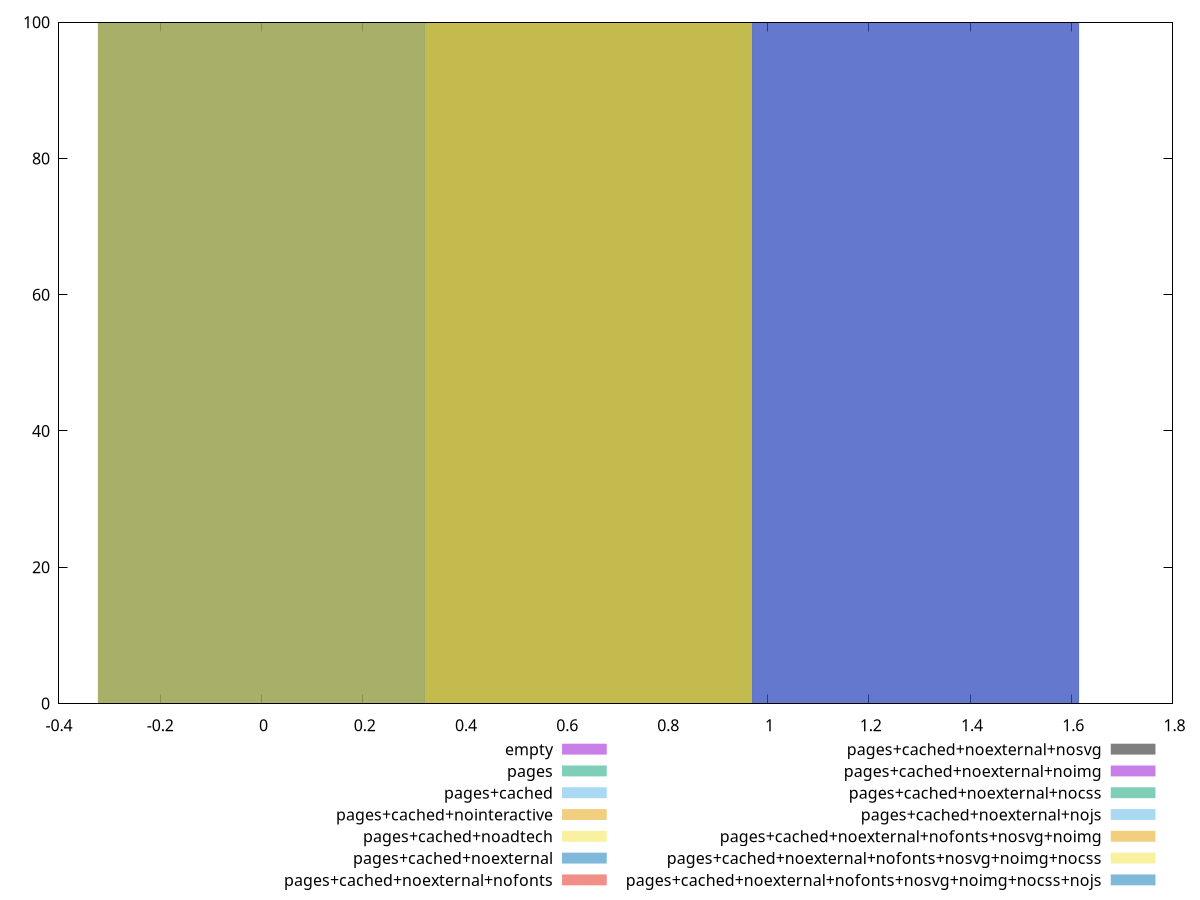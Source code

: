 reset
set terminal svg size 640, 620 enhanced background rgb 'white'
set output "reprap/uses-text-compression/comparison/histogram/all_score.svg"

$empty <<EOF
1.292344384853622 100
EOF

$pages <<EOF
0 100
EOF

$pagesCached <<EOF
0 100
EOF

$pagesCachedNointeractive <<EOF
0 100
EOF

$pagesCachedNoadtech <<EOF
0.646172192426811 100
EOF

$pagesCachedNoexternal <<EOF
0.646172192426811 100
EOF

$pagesCachedNoexternalNofonts <<EOF
0.646172192426811 100
EOF

$pagesCachedNoexternalNosvg <<EOF
0.646172192426811 100
EOF

$pagesCachedNoexternalNoimg <<EOF
0.646172192426811 100
EOF

$pagesCachedNoexternalNocss <<EOF
0.646172192426811 100
EOF

$pagesCachedNoexternalNojs <<EOF
0.646172192426811 100
EOF

$pagesCachedNoexternalNofontsNosvgNoimg <<EOF
0.646172192426811 100
EOF

$pagesCachedNoexternalNofontsNosvgNoimgNocss <<EOF
0.646172192426811 100
EOF

$pagesCachedNoexternalNofontsNosvgNoimgNocssNojs <<EOF
1.292344384853622 100
EOF

set key outside below
set boxwidth 0.646172192426811
set yrange [0:100]
set style fill transparent solid 0.5 noborder

plot \
  $empty title "empty" with boxes, \
  $pages title "pages" with boxes, \
  $pagesCached title "pages+cached" with boxes, \
  $pagesCachedNointeractive title "pages+cached+nointeractive" with boxes, \
  $pagesCachedNoadtech title "pages+cached+noadtech" with boxes, \
  $pagesCachedNoexternal title "pages+cached+noexternal" with boxes, \
  $pagesCachedNoexternalNofonts title "pages+cached+noexternal+nofonts" with boxes, \
  $pagesCachedNoexternalNosvg title "pages+cached+noexternal+nosvg" with boxes, \
  $pagesCachedNoexternalNoimg title "pages+cached+noexternal+noimg" with boxes, \
  $pagesCachedNoexternalNocss title "pages+cached+noexternal+nocss" with boxes, \
  $pagesCachedNoexternalNojs title "pages+cached+noexternal+nojs" with boxes, \
  $pagesCachedNoexternalNofontsNosvgNoimg title "pages+cached+noexternal+nofonts+nosvg+noimg" with boxes, \
  $pagesCachedNoexternalNofontsNosvgNoimgNocss title "pages+cached+noexternal+nofonts+nosvg+noimg+nocss" with boxes, \
  $pagesCachedNoexternalNofontsNosvgNoimgNocssNojs title "pages+cached+noexternal+nofonts+nosvg+noimg+nocss+nojs" with boxes, \


reset